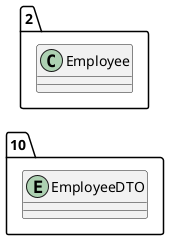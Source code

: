 @startuml 
allow_mixing
left to right direction
package "10"{
entity EmployeeDTO

}
package "2"{
class Employee
}
@enduml